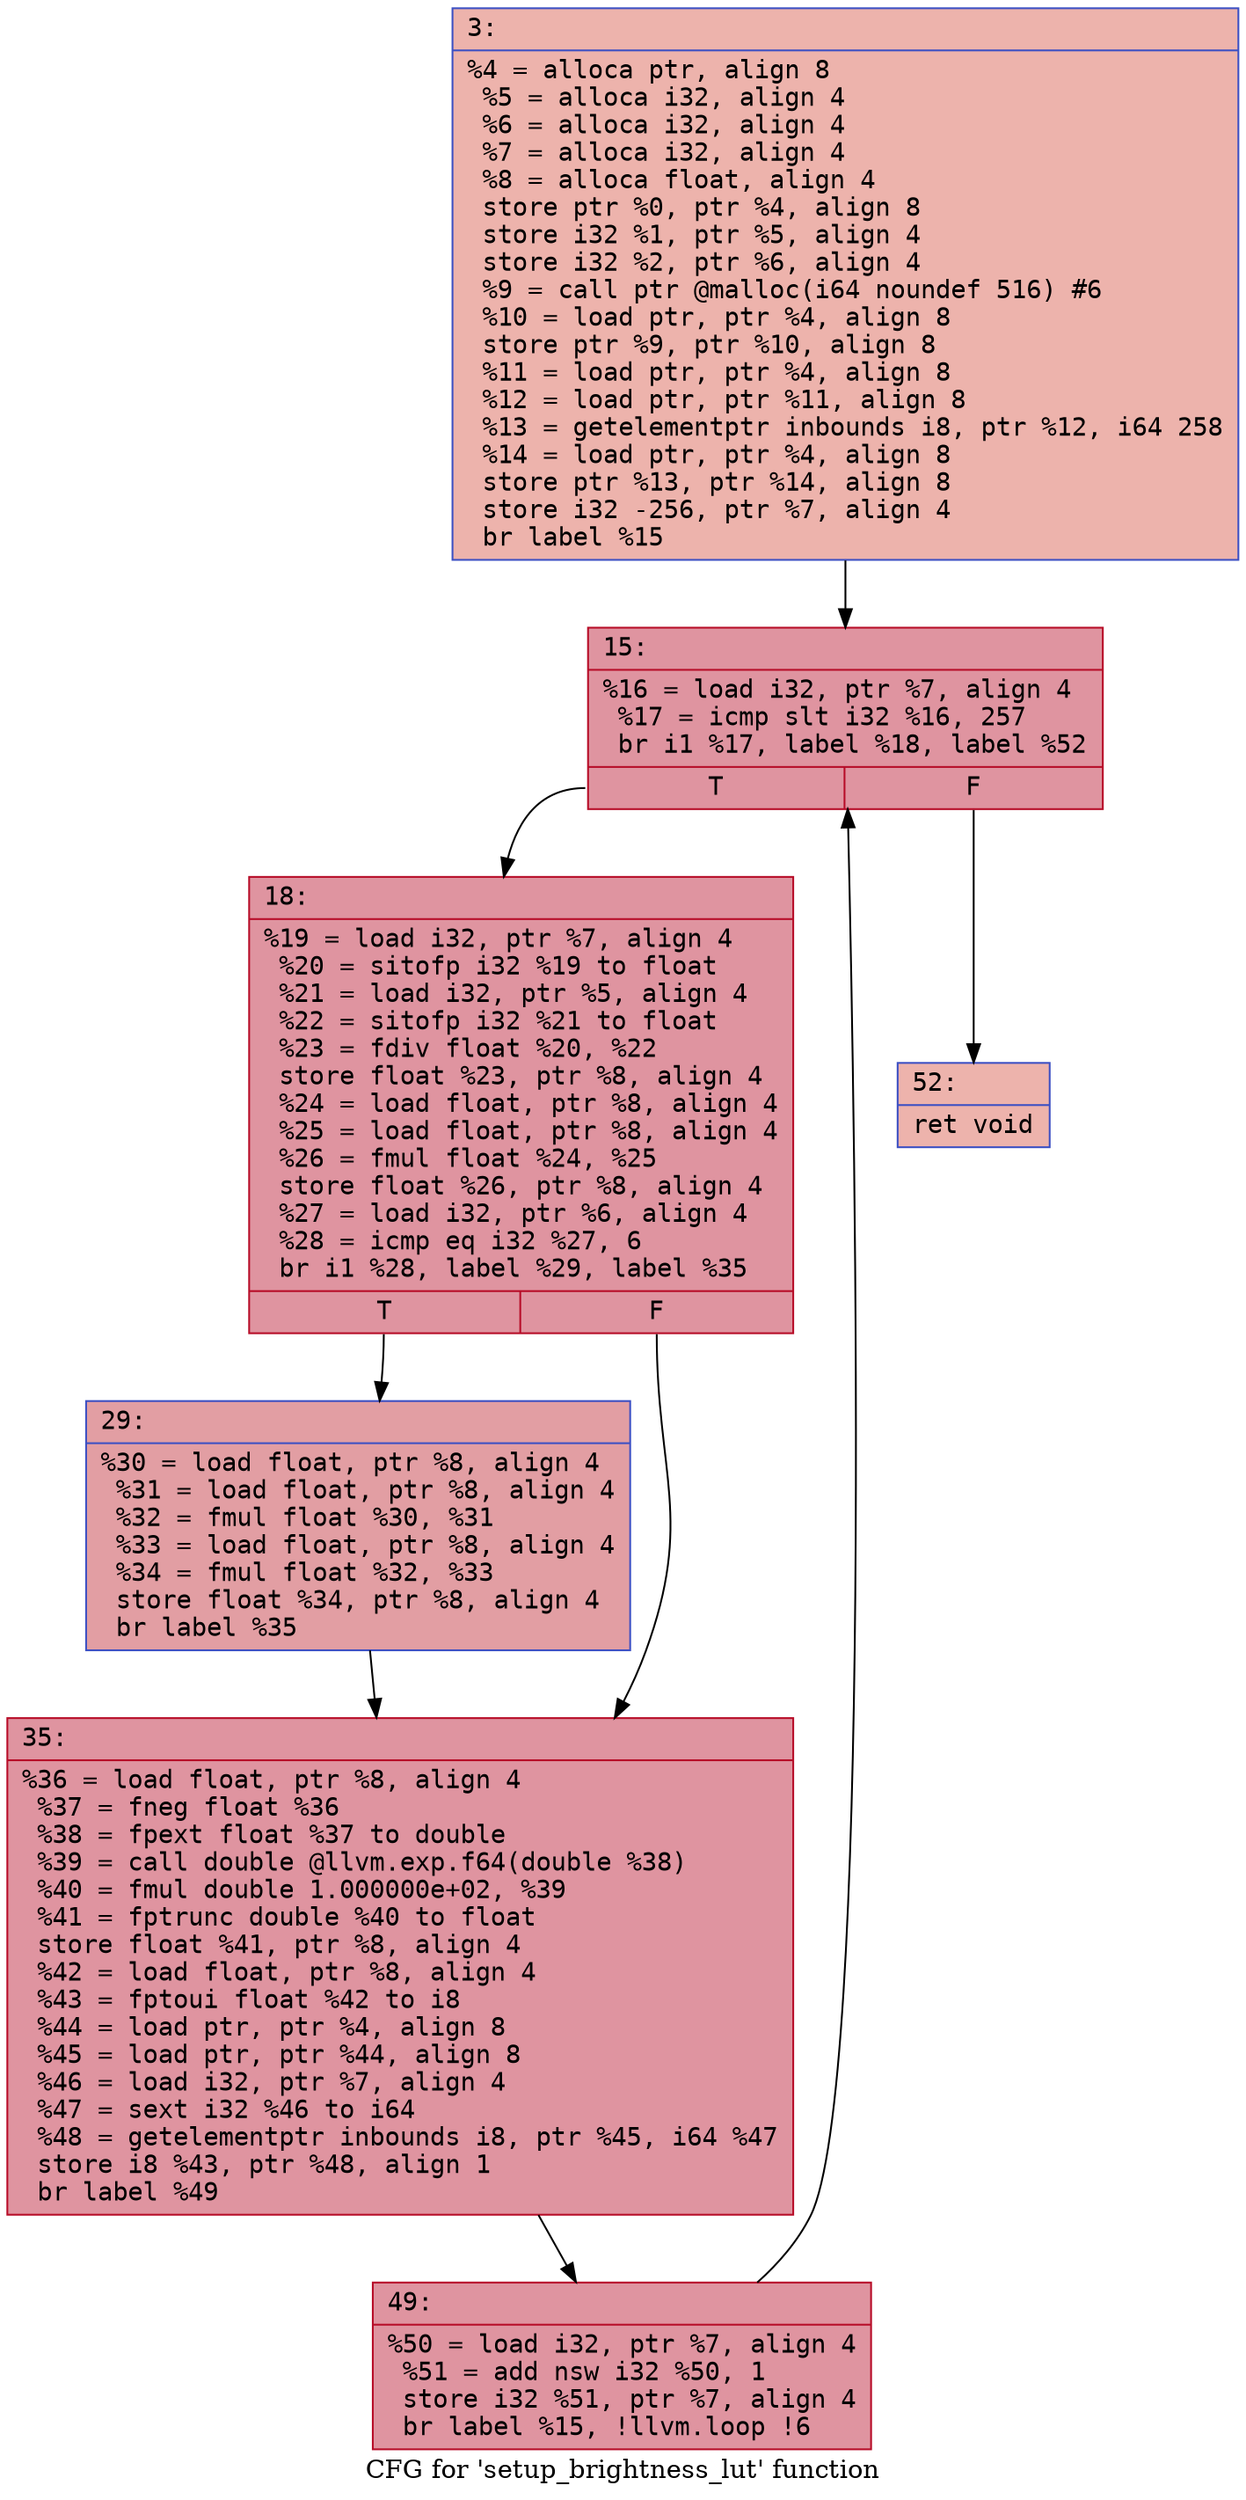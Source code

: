 digraph "CFG for 'setup_brightness_lut' function" {
	label="CFG for 'setup_brightness_lut' function";

	Node0x600002bc3250 [shape=record,color="#3d50c3ff", style=filled, fillcolor="#d6524470" fontname="Courier",label="{3:\l|  %4 = alloca ptr, align 8\l  %5 = alloca i32, align 4\l  %6 = alloca i32, align 4\l  %7 = alloca i32, align 4\l  %8 = alloca float, align 4\l  store ptr %0, ptr %4, align 8\l  store i32 %1, ptr %5, align 4\l  store i32 %2, ptr %6, align 4\l  %9 = call ptr @malloc(i64 noundef 516) #6\l  %10 = load ptr, ptr %4, align 8\l  store ptr %9, ptr %10, align 8\l  %11 = load ptr, ptr %4, align 8\l  %12 = load ptr, ptr %11, align 8\l  %13 = getelementptr inbounds i8, ptr %12, i64 258\l  %14 = load ptr, ptr %4, align 8\l  store ptr %13, ptr %14, align 8\l  store i32 -256, ptr %7, align 4\l  br label %15\l}"];
	Node0x600002bc3250 -> Node0x600002bc32a0[tooltip="3 -> 15\nProbability 100.00%" ];
	Node0x600002bc32a0 [shape=record,color="#b70d28ff", style=filled, fillcolor="#b70d2870" fontname="Courier",label="{15:\l|  %16 = load i32, ptr %7, align 4\l  %17 = icmp slt i32 %16, 257\l  br i1 %17, label %18, label %52\l|{<s0>T|<s1>F}}"];
	Node0x600002bc32a0:s0 -> Node0x600002bc32f0[tooltip="15 -> 18\nProbability 96.88%" ];
	Node0x600002bc32a0:s1 -> Node0x600002bc3430[tooltip="15 -> 52\nProbability 3.12%" ];
	Node0x600002bc32f0 [shape=record,color="#b70d28ff", style=filled, fillcolor="#b70d2870" fontname="Courier",label="{18:\l|  %19 = load i32, ptr %7, align 4\l  %20 = sitofp i32 %19 to float\l  %21 = load i32, ptr %5, align 4\l  %22 = sitofp i32 %21 to float\l  %23 = fdiv float %20, %22\l  store float %23, ptr %8, align 4\l  %24 = load float, ptr %8, align 4\l  %25 = load float, ptr %8, align 4\l  %26 = fmul float %24, %25\l  store float %26, ptr %8, align 4\l  %27 = load i32, ptr %6, align 4\l  %28 = icmp eq i32 %27, 6\l  br i1 %28, label %29, label %35\l|{<s0>T|<s1>F}}"];
	Node0x600002bc32f0:s0 -> Node0x600002bc3340[tooltip="18 -> 29\nProbability 50.00%" ];
	Node0x600002bc32f0:s1 -> Node0x600002bc3390[tooltip="18 -> 35\nProbability 50.00%" ];
	Node0x600002bc3340 [shape=record,color="#3d50c3ff", style=filled, fillcolor="#be242e70" fontname="Courier",label="{29:\l|  %30 = load float, ptr %8, align 4\l  %31 = load float, ptr %8, align 4\l  %32 = fmul float %30, %31\l  %33 = load float, ptr %8, align 4\l  %34 = fmul float %32, %33\l  store float %34, ptr %8, align 4\l  br label %35\l}"];
	Node0x600002bc3340 -> Node0x600002bc3390[tooltip="29 -> 35\nProbability 100.00%" ];
	Node0x600002bc3390 [shape=record,color="#b70d28ff", style=filled, fillcolor="#b70d2870" fontname="Courier",label="{35:\l|  %36 = load float, ptr %8, align 4\l  %37 = fneg float %36\l  %38 = fpext float %37 to double\l  %39 = call double @llvm.exp.f64(double %38)\l  %40 = fmul double 1.000000e+02, %39\l  %41 = fptrunc double %40 to float\l  store float %41, ptr %8, align 4\l  %42 = load float, ptr %8, align 4\l  %43 = fptoui float %42 to i8\l  %44 = load ptr, ptr %4, align 8\l  %45 = load ptr, ptr %44, align 8\l  %46 = load i32, ptr %7, align 4\l  %47 = sext i32 %46 to i64\l  %48 = getelementptr inbounds i8, ptr %45, i64 %47\l  store i8 %43, ptr %48, align 1\l  br label %49\l}"];
	Node0x600002bc3390 -> Node0x600002bc33e0[tooltip="35 -> 49\nProbability 100.00%" ];
	Node0x600002bc33e0 [shape=record,color="#b70d28ff", style=filled, fillcolor="#b70d2870" fontname="Courier",label="{49:\l|  %50 = load i32, ptr %7, align 4\l  %51 = add nsw i32 %50, 1\l  store i32 %51, ptr %7, align 4\l  br label %15, !llvm.loop !6\l}"];
	Node0x600002bc33e0 -> Node0x600002bc32a0[tooltip="49 -> 15\nProbability 100.00%" ];
	Node0x600002bc3430 [shape=record,color="#3d50c3ff", style=filled, fillcolor="#d6524470" fontname="Courier",label="{52:\l|  ret void\l}"];
}
